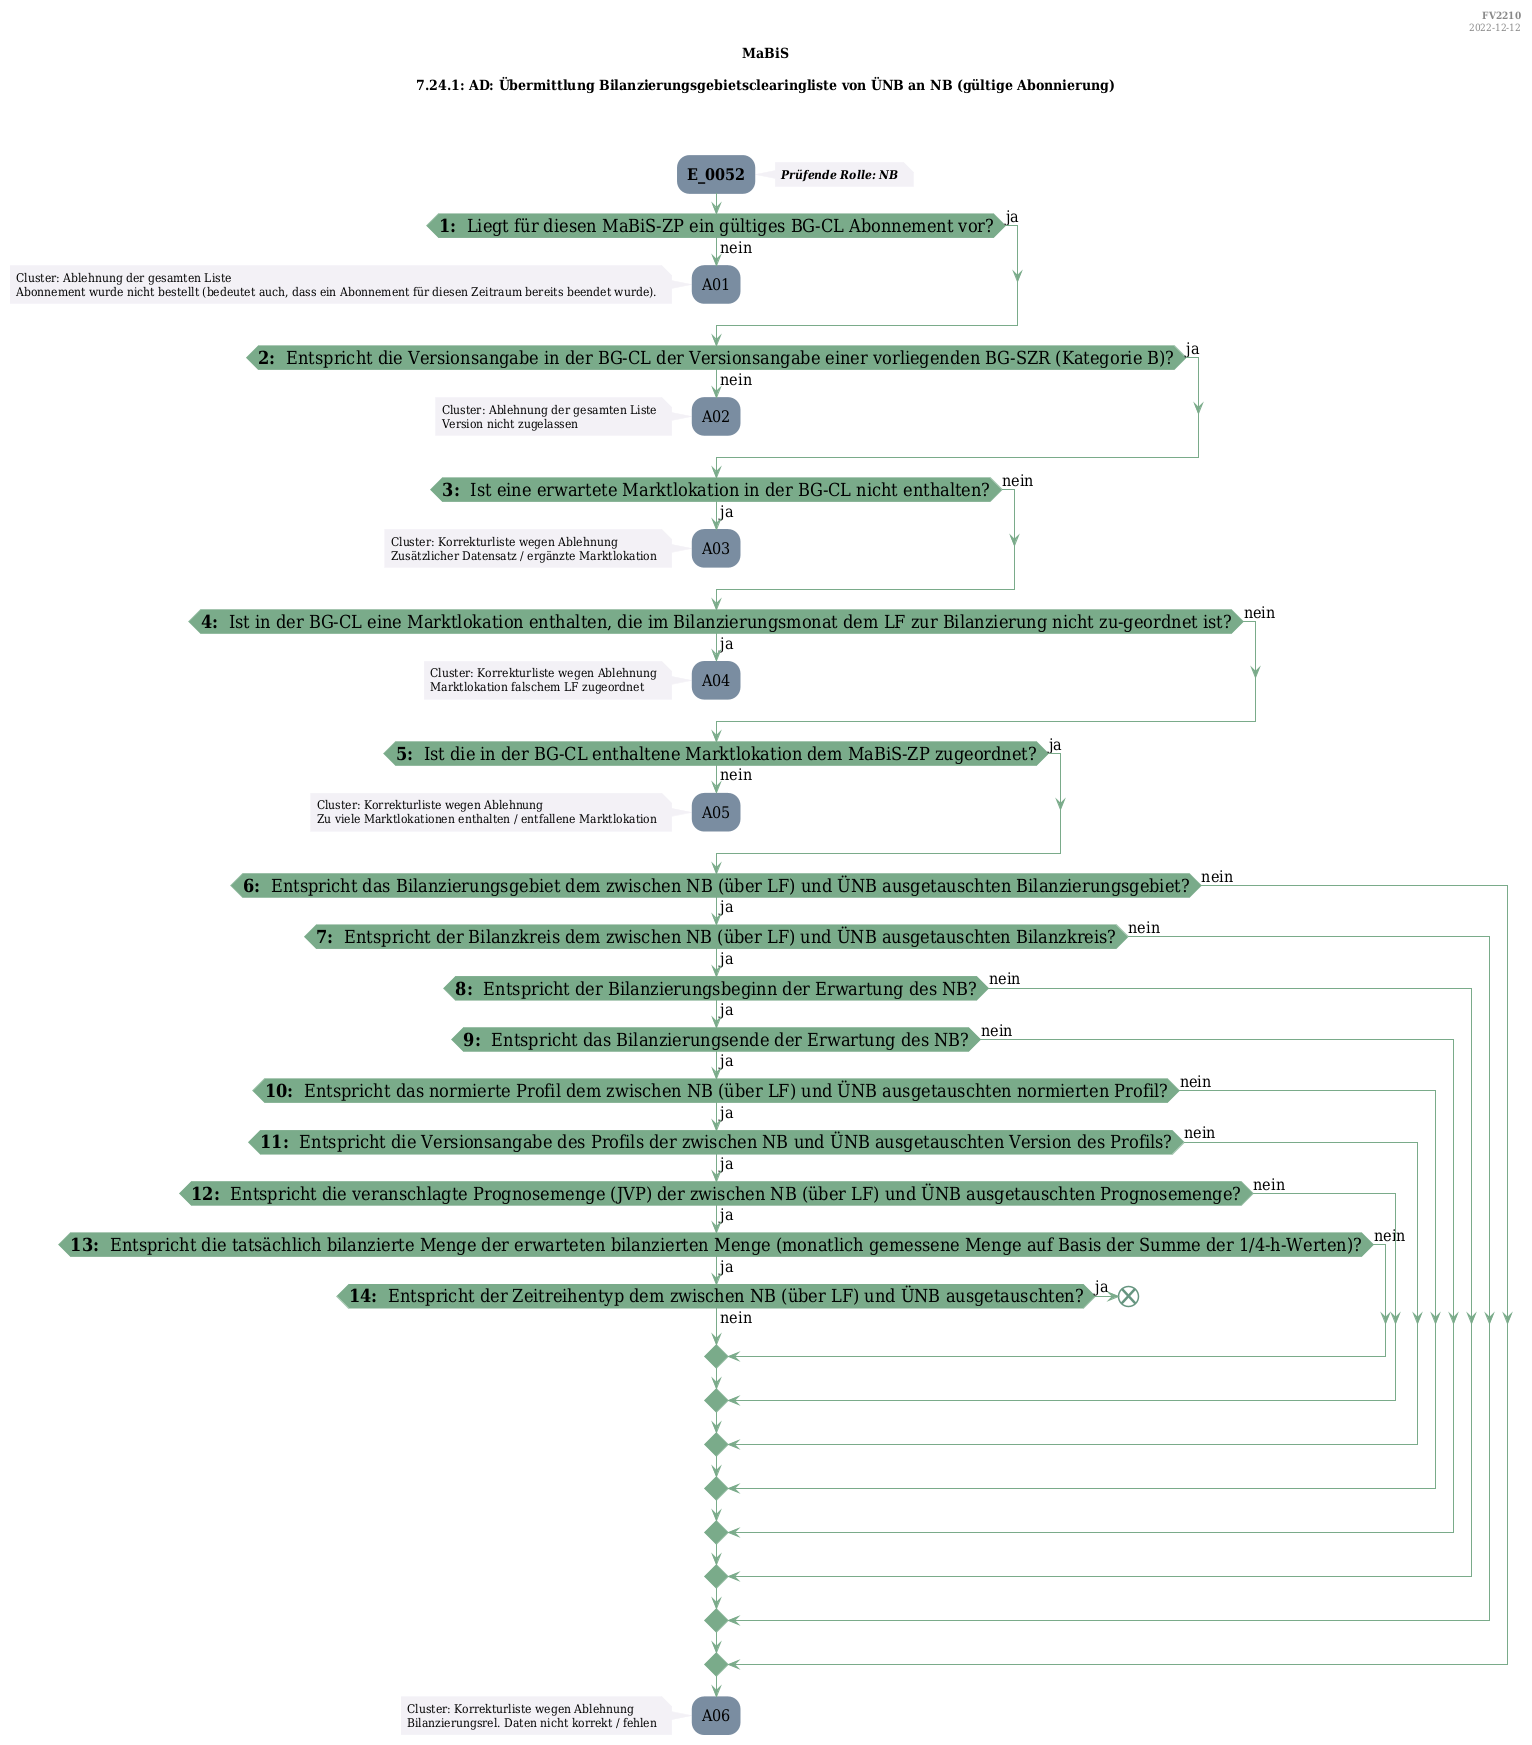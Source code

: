 @startuml
skinparam Shadowing false
skinparam NoteBorderColor #f3f1f6
skinparam NoteBackgroundColor #f3f1f6
skinparam NoteFontSize 12
skinparam ActivityBorderColor none
skinparam ActivityBackgroundColor #7a8da1
skinparam ActivityFontSize 16
skinparam ArrowColor #7aab8a
skinparam ArrowFontSize 16
skinparam ActivityDiamondBackgroundColor #7aab8a
skinparam ActivityDiamondBorderColor #7aab8a
skinparam ActivityDiamondFontSize 18
skinparam defaultFontName DejaVu Serif Condensed
skinparam ActivityEndColor #669580

header
<b>FV2210
2022-12-12
endheader

title
MaBiS

7.24.1: AD: Übermittlung Bilanzierungsgebietsclearingliste von ÜNB an NB (gültige Abonnierung)



end title
:<b>E_0052</b>;
note right
<b><i>Prüfende Rolle: NB
end note

if (<b>1: </b> Liegt für diesen MaBiS-ZP ein gültiges BG-CL Abonnement vor?) then (ja)
else (nein)
    :A01;
    note left
        Cluster: Ablehnung der gesamten Liste
        Abonnement wurde nicht bestellt (bedeutet auch, dass ein Abonnement für diesen Zeitraum bereits beendet wurde&#41;.
    endnote
    kill;
endif
if (<b>2: </b> Entspricht die Versionsangabe in der BG-CL der Versionsangabe einer vorliegenden BG-SZR (Kategorie B&#41;?) then (ja)
else (nein)
    :A02;
    note left
        Cluster: Ablehnung der gesamten Liste
        Version nicht zugelassen
    endnote
    kill;
endif
if (<b>3: </b> Ist eine erwartete Marktlokation in der BG-CL nicht enthalten?) then (ja)
    :A03;
    note left
        Cluster: Korrekturliste wegen Ablehnung
        Zusätzlicher Datensatz / ergänzte Marktlokation
    endnote
    kill;
else (nein)
endif
if (<b>4: </b> Ist in der BG-CL eine Marktlokation enthalten, die im Bilanzierungsmonat dem LF zur Bilanzierung nicht zu-geordnet ist?) then (ja)
    :A04;
    note left
        Cluster: Korrekturliste wegen Ablehnung
        Marktlokation falschem LF zugeordnet
    endnote
    kill;
else (nein)
endif
if (<b>5: </b> Ist die in der BG-CL enthaltene Marktlokation dem MaBiS-ZP zugeordnet?) then (ja)
else (nein)
    :A05;
    note left
        Cluster: Korrekturliste wegen Ablehnung
        Zu viele Marktlokationen enthalten / entfallene Marktlokation
    endnote
    kill;
endif
if (<b>6: </b> Entspricht das Bilanzierungsgebiet dem zwischen NB (über LF&#41; und ÜNB ausgetauschten Bilanzierungsgebiet?) then (ja)
    if (<b>7: </b> Entspricht der Bilanzkreis dem zwischen NB (über LF&#41; und ÜNB ausgetauschten Bilanzkreis?) then (ja)
        if (<b>8: </b> Entspricht der Bilanzierungsbeginn der Erwartung des NB?) then (ja)
            if (<b>9: </b> Entspricht das Bilanzierungsende der Erwartung des NB?) then (ja)
                if (<b>10: </b> Entspricht das normierte Profil dem zwischen NB (über LF&#41; und ÜNB ausgetauschten normierten Profil?) then (ja)
                    if (<b>11: </b> Entspricht die Versionsangabe des Profils der zwischen NB und ÜNB ausgetauschten Version des Profils?) then (ja)
                        if (<b>12: </b> Entspricht die veranschlagte Prognosemenge (JVP&#41; der zwischen NB (über LF&#41; und ÜNB ausgetauschten Prognosemenge?) then (ja)
                            if (<b>13: </b> Entspricht die tatsächlich bilanzierte Menge der erwarteten bilanzierten Menge (monatlich gemessene Menge auf Basis der Summe der 1/4-h-Werten&#41;?) then (ja)
                                if (<b>14: </b> Entspricht der Zeitreihentyp dem zwischen NB (über LF&#41; und ÜNB ausgetauschten?) then (ja)
                                    end
                                else (nein)
                                endif
                            else (nein)
                            endif
                        else (nein)
                        endif
                    else (nein)
                    endif
                else (nein)
                endif
            else (nein)
            endif
        else (nein)
        endif
    else (nein)
    endif
else (nein)
endif
:A06;
note left
    Cluster: Korrekturliste wegen Ablehnung
    Bilanzierungsrel. Daten nicht korrekt / fehlen
endnote
kill;

@enduml
